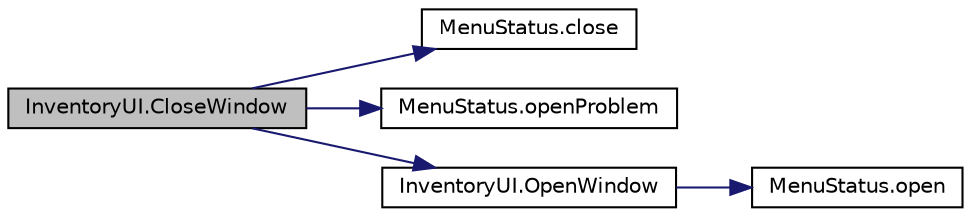 digraph "InventoryUI.CloseWindow"
{
  edge [fontname="Helvetica",fontsize="10",labelfontname="Helvetica",labelfontsize="10"];
  node [fontname="Helvetica",fontsize="10",shape=record];
  rankdir="LR";
  Node0 [label="InventoryUI.CloseWindow",height=0.2,width=0.4,color="black", fillcolor="grey75", style="filled", fontcolor="black"];
  Node0 -> Node1 [color="midnightblue",fontsize="10",style="solid",fontname="Helvetica"];
  Node1 [label="MenuStatus.close",height=0.2,width=0.4,color="black", fillcolor="white", style="filled",URL="$class_menu_status.html#a4955171a81f002548daea605eef2ddd0",tooltip="Close the specified menu. "];
  Node0 -> Node2 [color="midnightblue",fontsize="10",style="solid",fontname="Helvetica"];
  Node2 [label="MenuStatus.openProblem",height=0.2,width=0.4,color="black", fillcolor="white", style="filled",URL="$class_menu_status.html#a5329fd3ccb9b9b02b8ea069b28a21712",tooltip="Check the rules over the open menu problem. "];
  Node0 -> Node3 [color="midnightblue",fontsize="10",style="solid",fontname="Helvetica"];
  Node3 [label="InventoryUI.OpenWindow",height=0.2,width=0.4,color="black", fillcolor="white", style="filled",URL="$class_inventory_u_i.html#ac734089244a5ff9b2050927c41c4857d",tooltip="Open the Inventory Canvas, setting it&#39;s gameobject to active "];
  Node3 -> Node4 [color="midnightblue",fontsize="10",style="solid",fontname="Helvetica"];
  Node4 [label="MenuStatus.open",height=0.2,width=0.4,color="black", fillcolor="white", style="filled",URL="$class_menu_status.html#a7702810e98f5eae8e6661aec7344595e",tooltip="Open the specified menu. "];
}
